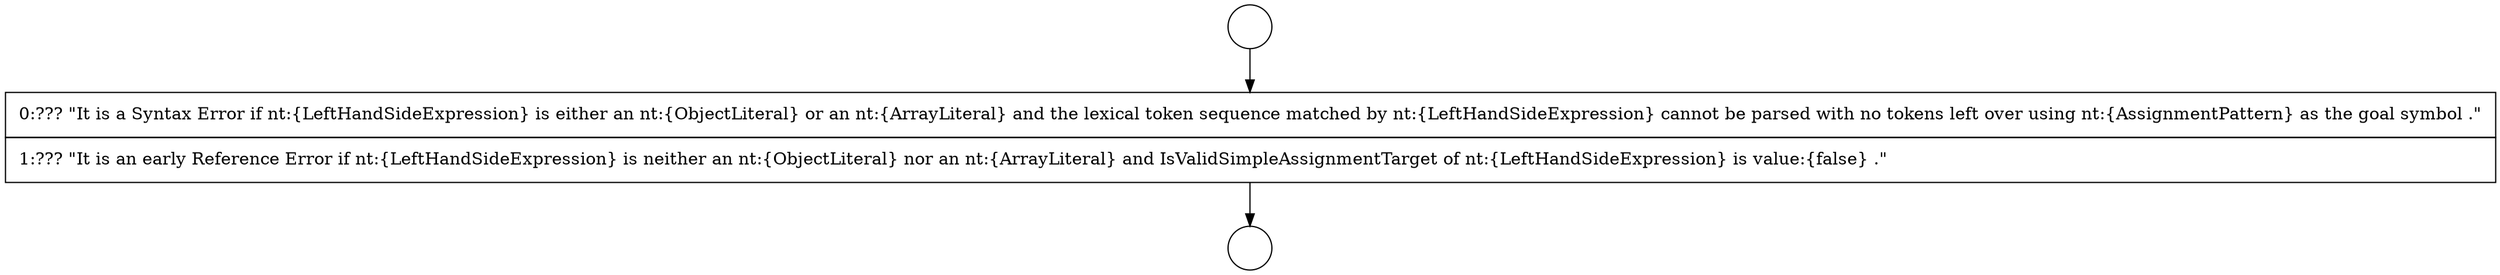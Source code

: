 digraph {
  node16387 [shape=circle label=" " color="black" fillcolor="white" style=filled]
  node16389 [shape=none, margin=0, label=<<font color="black">
    <table border="0" cellborder="1" cellspacing="0" cellpadding="10">
      <tr><td align="left">0:??? &quot;It is a Syntax Error if nt:{LeftHandSideExpression} is either an nt:{ObjectLiteral} or an nt:{ArrayLiteral} and the lexical token sequence matched by nt:{LeftHandSideExpression} cannot be parsed with no tokens left over using nt:{AssignmentPattern} as the goal symbol .&quot;</td></tr>
      <tr><td align="left">1:??? &quot;It is an early Reference Error if nt:{LeftHandSideExpression} is neither an nt:{ObjectLiteral} nor an nt:{ArrayLiteral} and IsValidSimpleAssignmentTarget of nt:{LeftHandSideExpression} is value:{false} .&quot;</td></tr>
    </table>
  </font>> color="black" fillcolor="white" style=filled]
  node16388 [shape=circle label=" " color="black" fillcolor="white" style=filled]
  node16387 -> node16389 [ color="black"]
  node16389 -> node16388 [ color="black"]
}
